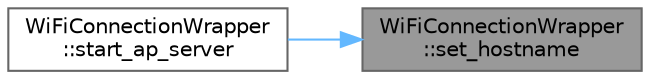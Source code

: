 digraph "WiFiConnectionWrapper::set_hostname"
{
 // LATEX_PDF_SIZE
  bgcolor="transparent";
  edge [fontname=Helvetica,fontsize=10,labelfontname=Helvetica,labelfontsize=10];
  node [fontname=Helvetica,fontsize=10,shape=box,height=0.2,width=0.4];
  rankdir="RL";
  Node1 [id="Node000001",label="WiFiConnectionWrapper\l::set_hostname",height=0.2,width=0.4,color="gray40", fillcolor="grey60", style="filled", fontcolor="black",tooltip=" "];
  Node1 -> Node2 [id="edge1_Node000001_Node000002",dir="back",color="steelblue1",style="solid",tooltip=" "];
  Node2 [id="Node000002",label="WiFiConnectionWrapper\l::start_ap_server",height=0.2,width=0.4,color="grey40", fillcolor="white", style="filled",URL="$class_wi_fi_connection_wrapper.html#a8d0aa568afdfb72dd868ef93ff64808c",tooltip=" "];
}
